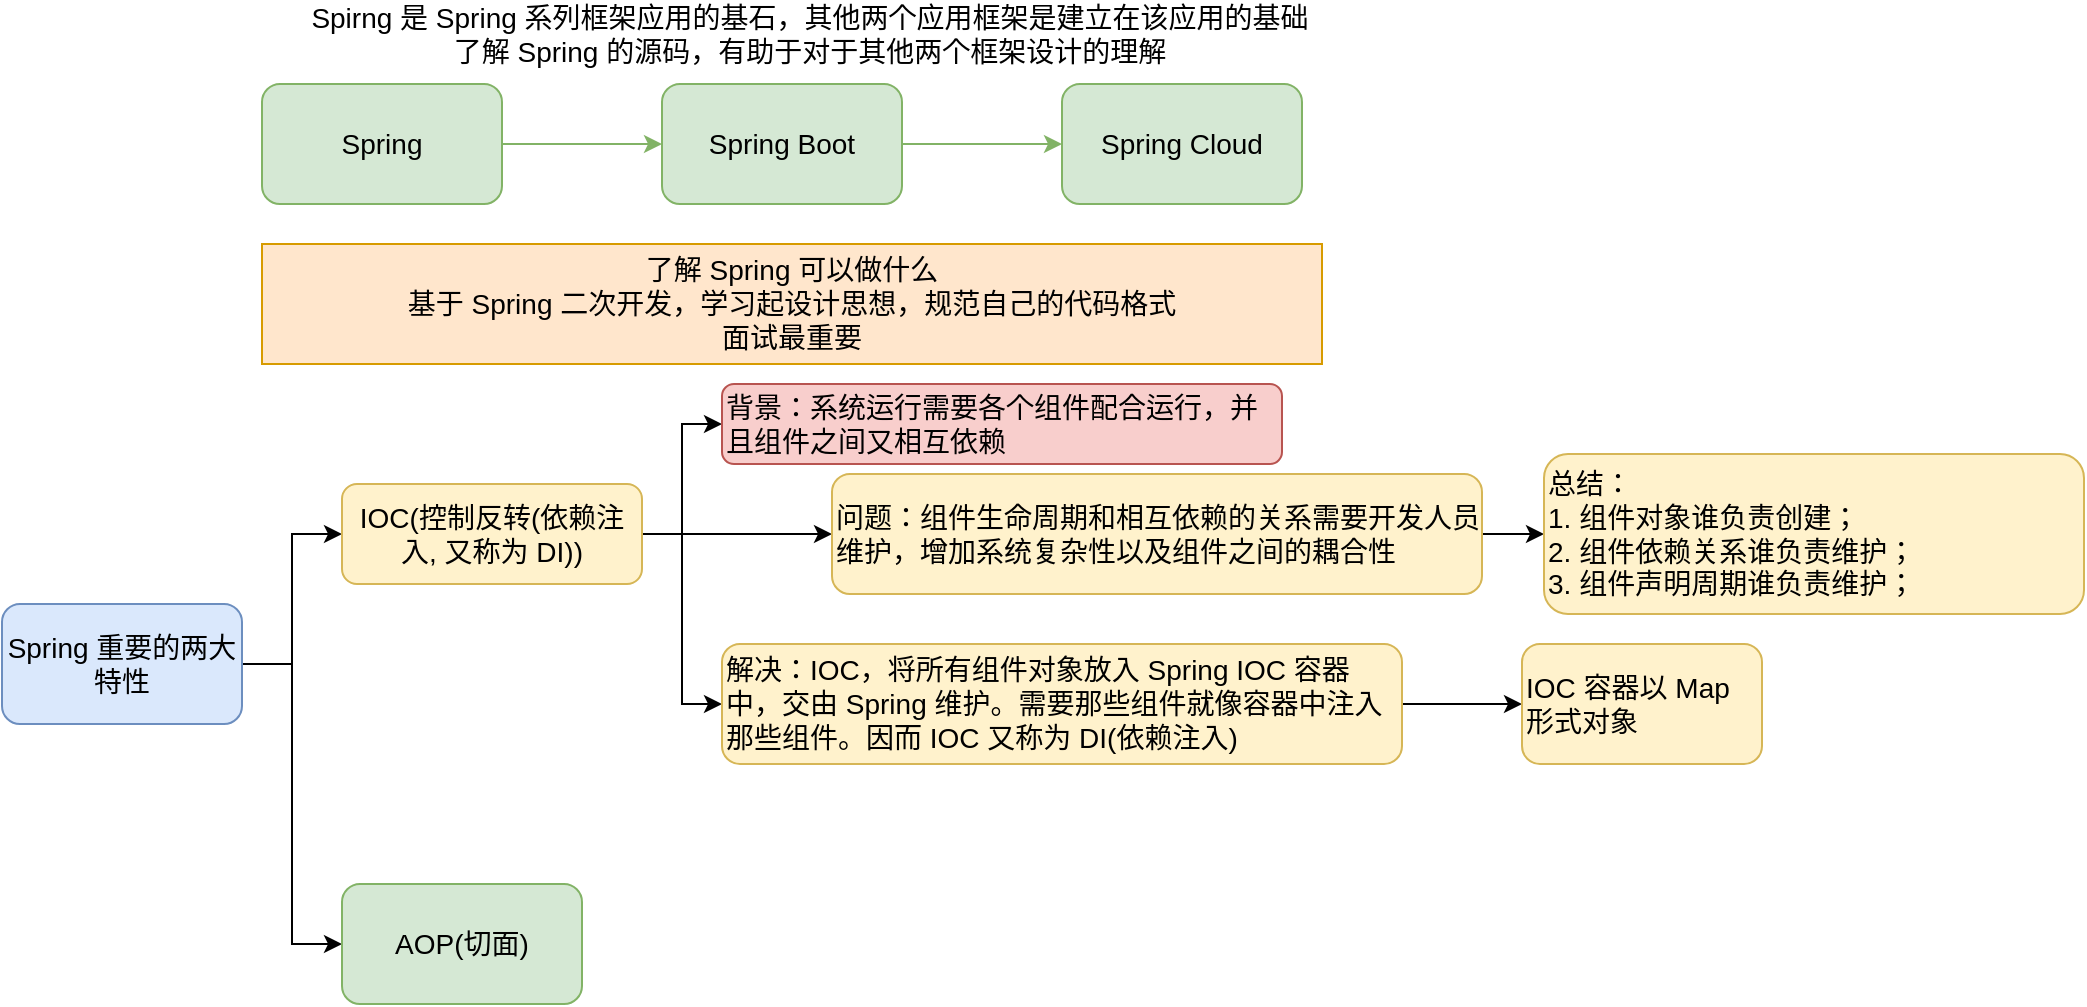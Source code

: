 <mxfile version="20.0.4" type="github"><diagram id="WzIYKn9JWgPCPKjEJvRS" name="Page-1"><mxGraphModel dx="1038" dy="1725" grid="1" gridSize="10" guides="1" tooltips="1" connect="1" arrows="1" fold="1" page="1" pageScale="1" pageWidth="827" pageHeight="1169" math="0" shadow="0"><root><mxCell id="0"/><mxCell id="1" parent="0"/><mxCell id="hODroTGBOnxEAEhghBja-4" value="" style="edgeStyle=orthogonalEdgeStyle;rounded=0;orthogonalLoop=1;jettySize=auto;html=1;fontSize=14;fillColor=#d5e8d4;strokeColor=#82b366;" edge="1" parent="1" source="hODroTGBOnxEAEhghBja-2" target="hODroTGBOnxEAEhghBja-3"><mxGeometry relative="1" as="geometry"/></mxCell><mxCell id="hODroTGBOnxEAEhghBja-2" value="Spring" style="rounded=1;whiteSpace=wrap;html=1;fontSize=14;fillColor=#d5e8d4;strokeColor=#82b366;" vertex="1" parent="1"><mxGeometry x="140" y="-1110" width="120" height="60" as="geometry"/></mxCell><mxCell id="hODroTGBOnxEAEhghBja-6" value="" style="edgeStyle=orthogonalEdgeStyle;rounded=0;orthogonalLoop=1;jettySize=auto;html=1;fontSize=14;fillColor=#d5e8d4;strokeColor=#82b366;" edge="1" parent="1" source="hODroTGBOnxEAEhghBja-3" target="hODroTGBOnxEAEhghBja-5"><mxGeometry relative="1" as="geometry"/></mxCell><mxCell id="hODroTGBOnxEAEhghBja-3" value="Spring Boot" style="whiteSpace=wrap;html=1;fontSize=14;rounded=1;fillColor=#d5e8d4;strokeColor=#82b366;" vertex="1" parent="1"><mxGeometry x="340" y="-1110" width="120" height="60" as="geometry"/></mxCell><mxCell id="hODroTGBOnxEAEhghBja-5" value="Spring Cloud" style="whiteSpace=wrap;html=1;fontSize=14;rounded=1;fillColor=#d5e8d4;strokeColor=#82b366;" vertex="1" parent="1"><mxGeometry x="540" y="-1110" width="120" height="60" as="geometry"/></mxCell><mxCell id="hODroTGBOnxEAEhghBja-7" value="Spirng 是 Spring 系列框架应用的基石，其他两个应用框架是建立在该应用的基础&lt;br&gt;了解 Spring 的源码，有助于对于其他两个框架设计的理解" style="text;html=1;strokeColor=none;fillColor=none;align=center;verticalAlign=middle;whiteSpace=wrap;rounded=0;fontSize=14;" vertex="1" parent="1"><mxGeometry x="99" y="-1150" width="630" height="30" as="geometry"/></mxCell><mxCell id="hODroTGBOnxEAEhghBja-8" value="了解 Spring 可以做什么&lt;br&gt;基于 Spring 二次开发，学习起设计思想，规范自己的代码格式&lt;br&gt;面试最重要" style="rounded=0;whiteSpace=wrap;html=1;fontSize=14;fillColor=#ffe6cc;strokeColor=#d79b00;" vertex="1" parent="1"><mxGeometry x="140" y="-1030" width="530" height="60" as="geometry"/></mxCell><mxCell id="hODroTGBOnxEAEhghBja-12" value="" style="edgeStyle=orthogonalEdgeStyle;rounded=0;orthogonalLoop=1;jettySize=auto;html=1;fontSize=14;entryX=0;entryY=0.5;entryDx=0;entryDy=0;" edge="1" parent="1" source="hODroTGBOnxEAEhghBja-10" target="hODroTGBOnxEAEhghBja-11"><mxGeometry relative="1" as="geometry"/></mxCell><mxCell id="hODroTGBOnxEAEhghBja-14" value="" style="edgeStyle=orthogonalEdgeStyle;rounded=0;orthogonalLoop=1;jettySize=auto;html=1;fontSize=14;entryX=0;entryY=0.5;entryDx=0;entryDy=0;" edge="1" parent="1" source="hODroTGBOnxEAEhghBja-10" target="hODroTGBOnxEAEhghBja-13"><mxGeometry relative="1" as="geometry"/></mxCell><mxCell id="hODroTGBOnxEAEhghBja-10" value="Spring 重要的两大特性" style="rounded=1;whiteSpace=wrap;html=1;fontSize=14;fillColor=#dae8fc;strokeColor=#6c8ebf;" vertex="1" parent="1"><mxGeometry x="10" y="-850" width="120" height="60" as="geometry"/></mxCell><mxCell id="hODroTGBOnxEAEhghBja-18" value="" style="edgeStyle=orthogonalEdgeStyle;rounded=0;orthogonalLoop=1;jettySize=auto;html=1;fontSize=14;entryX=0;entryY=0.5;entryDx=0;entryDy=0;" edge="1" parent="1" source="hODroTGBOnxEAEhghBja-11" target="hODroTGBOnxEAEhghBja-17"><mxGeometry relative="1" as="geometry"/></mxCell><mxCell id="hODroTGBOnxEAEhghBja-20" value="" style="edgeStyle=orthogonalEdgeStyle;rounded=0;orthogonalLoop=1;jettySize=auto;html=1;fontSize=14;" edge="1" parent="1" source="hODroTGBOnxEAEhghBja-11" target="hODroTGBOnxEAEhghBja-19"><mxGeometry relative="1" as="geometry"/></mxCell><mxCell id="hODroTGBOnxEAEhghBja-24" value="" style="edgeStyle=orthogonalEdgeStyle;rounded=0;orthogonalLoop=1;jettySize=auto;html=1;fontSize=14;entryX=0;entryY=0.5;entryDx=0;entryDy=0;" edge="1" parent="1" source="hODroTGBOnxEAEhghBja-11" target="hODroTGBOnxEAEhghBja-23"><mxGeometry relative="1" as="geometry"/></mxCell><mxCell id="hODroTGBOnxEAEhghBja-11" value="IOC(控制反转(依赖注入, 又称为 DI))" style="whiteSpace=wrap;html=1;fontSize=14;rounded=1;fillColor=#fff2cc;strokeColor=#d6b656;" vertex="1" parent="1"><mxGeometry x="180" y="-910" width="150" height="50" as="geometry"/></mxCell><mxCell id="hODroTGBOnxEAEhghBja-13" value="AOP(切面)" style="rounded=1;whiteSpace=wrap;html=1;fontSize=14;fillColor=#d5e8d4;strokeColor=#82b366;" vertex="1" parent="1"><mxGeometry x="180" y="-710" width="120" height="60" as="geometry"/></mxCell><mxCell id="hODroTGBOnxEAEhghBja-17" value="背景：系统运行需要各个组件配合运行，并且组件之间又相互依赖" style="whiteSpace=wrap;html=1;fontSize=14;rounded=1;align=left;fillColor=#f8cecc;strokeColor=#b85450;" vertex="1" parent="1"><mxGeometry x="370" y="-960" width="280" height="40" as="geometry"/></mxCell><mxCell id="hODroTGBOnxEAEhghBja-22" value="" style="edgeStyle=orthogonalEdgeStyle;rounded=0;orthogonalLoop=1;jettySize=auto;html=1;fontSize=14;" edge="1" parent="1" source="hODroTGBOnxEAEhghBja-19" target="hODroTGBOnxEAEhghBja-21"><mxGeometry relative="1" as="geometry"/></mxCell><mxCell id="hODroTGBOnxEAEhghBja-19" value="问题：组件生命周期和相互依赖的关系需要开发人员维护，增加系统复杂性以及组件之间的耦合性" style="whiteSpace=wrap;html=1;fontSize=14;fillColor=#fff2cc;strokeColor=#d6b656;rounded=1;align=left;" vertex="1" parent="1"><mxGeometry x="425" y="-915" width="325" height="60" as="geometry"/></mxCell><mxCell id="hODroTGBOnxEAEhghBja-21" value="总结：&lt;br&gt;1. 组件对象谁负责创建；&lt;br&gt;2. 组件依赖关系谁负责维护；&lt;br&gt;3. 组件声明周期谁负责维护；" style="whiteSpace=wrap;html=1;fontSize=14;align=left;fillColor=#fff2cc;strokeColor=#d6b656;rounded=1;" vertex="1" parent="1"><mxGeometry x="781" y="-925" width="270" height="80" as="geometry"/></mxCell><mxCell id="hODroTGBOnxEAEhghBja-26" value="" style="edgeStyle=orthogonalEdgeStyle;rounded=0;orthogonalLoop=1;jettySize=auto;html=1;fontSize=14;" edge="1" parent="1" source="hODroTGBOnxEAEhghBja-23" target="hODroTGBOnxEAEhghBja-25"><mxGeometry relative="1" as="geometry"/></mxCell><mxCell id="hODroTGBOnxEAEhghBja-23" value="解决：IOC，将所有组件对象放入 Spring IOC 容器中，交由 Spring 维护。需要那些组件就像容器中注入那些组件。因而 IOC 又称为 DI(依赖注入)" style="whiteSpace=wrap;html=1;fontSize=14;fillColor=#fff2cc;strokeColor=#d6b656;rounded=1;align=left;" vertex="1" parent="1"><mxGeometry x="370" y="-830" width="340" height="60" as="geometry"/></mxCell><mxCell id="hODroTGBOnxEAEhghBja-25" value="IOC 容器以 Map 形式对象" style="whiteSpace=wrap;html=1;fontSize=14;align=left;fillColor=#fff2cc;strokeColor=#d6b656;rounded=1;" vertex="1" parent="1"><mxGeometry x="770" y="-830" width="120" height="60" as="geometry"/></mxCell></root></mxGraphModel></diagram></mxfile>